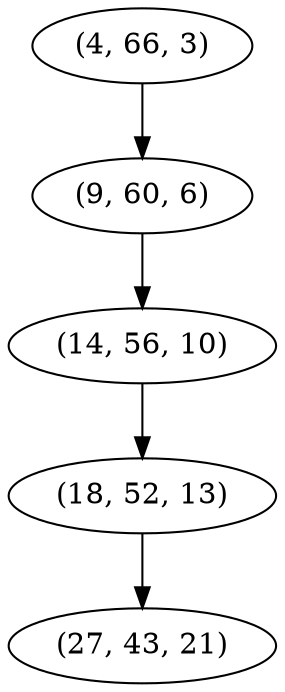 digraph tree {
    "(4, 66, 3)";
    "(9, 60, 6)";
    "(14, 56, 10)";
    "(18, 52, 13)";
    "(27, 43, 21)";
    "(4, 66, 3)" -> "(9, 60, 6)";
    "(9, 60, 6)" -> "(14, 56, 10)";
    "(14, 56, 10)" -> "(18, 52, 13)";
    "(18, 52, 13)" -> "(27, 43, 21)";
}

